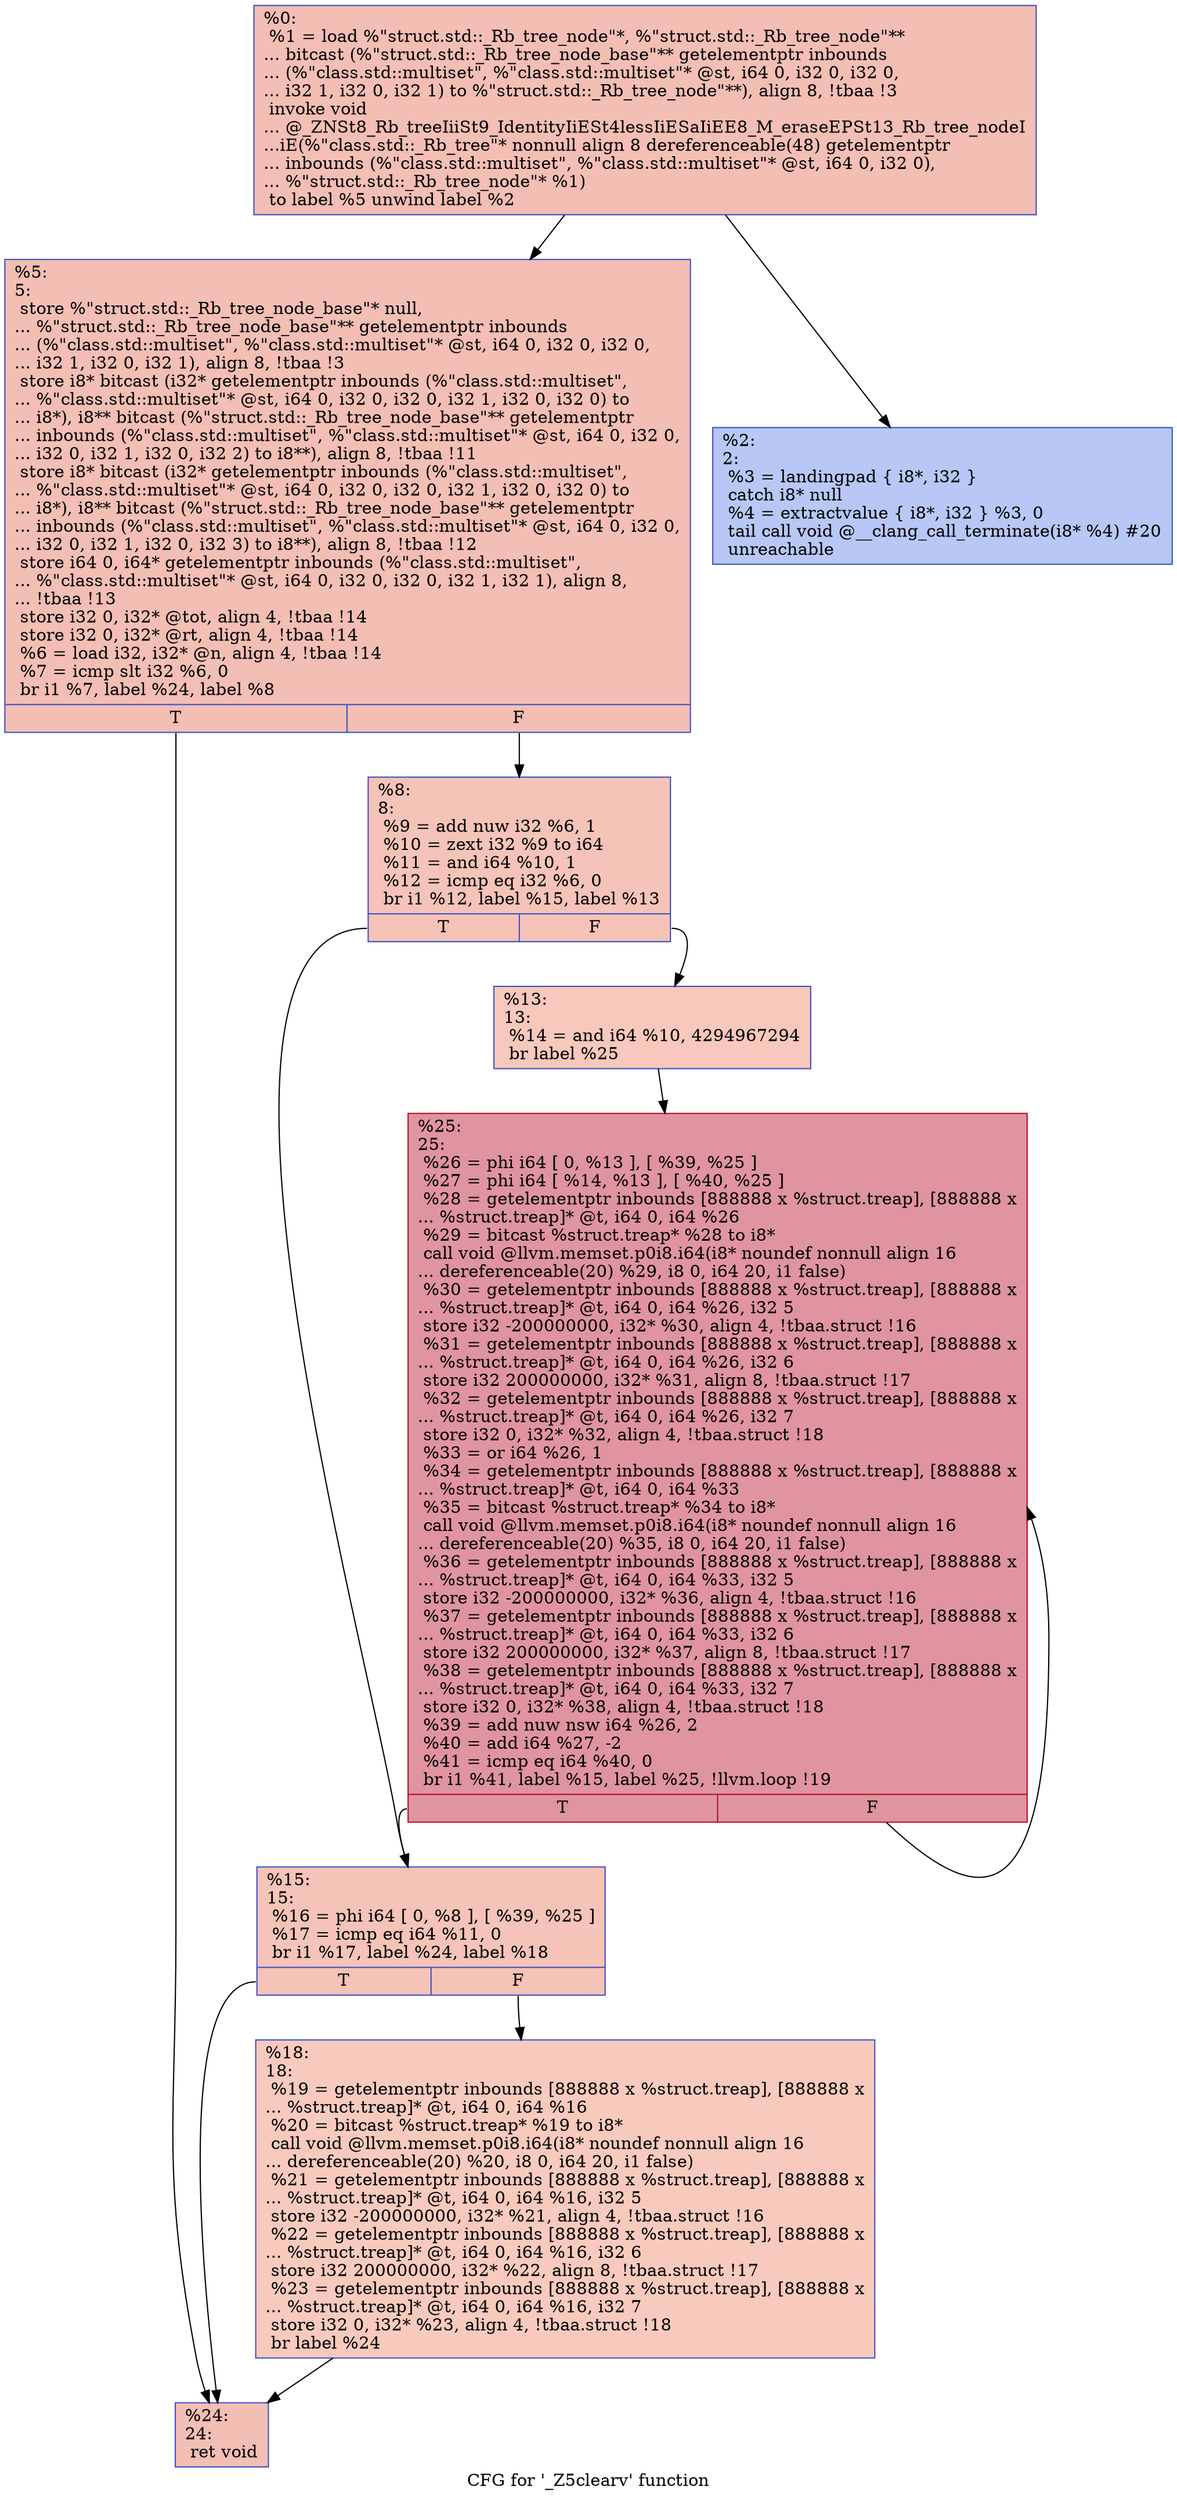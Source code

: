 digraph "CFG for '_Z5clearv' function" {
	label="CFG for '_Z5clearv' function";

	Node0x563365bf80e0 [shape=record,color="#3d50c3ff", style=filled, fillcolor="#e36c5570",label="{%0:\l  %1 = load %\"struct.std::_Rb_tree_node\"*, %\"struct.std::_Rb_tree_node\"**\l... bitcast (%\"struct.std::_Rb_tree_node_base\"** getelementptr inbounds\l... (%\"class.std::multiset\", %\"class.std::multiset\"* @st, i64 0, i32 0, i32 0,\l... i32 1, i32 0, i32 1) to %\"struct.std::_Rb_tree_node\"**), align 8, !tbaa !3\l  invoke void\l... @_ZNSt8_Rb_treeIiiSt9_IdentityIiESt4lessIiESaIiEE8_M_eraseEPSt13_Rb_tree_nodeI\l...iE(%\"class.std::_Rb_tree\"* nonnull align 8 dereferenceable(48) getelementptr\l... inbounds (%\"class.std::multiset\", %\"class.std::multiset\"* @st, i64 0, i32 0),\l... %\"struct.std::_Rb_tree_node\"* %1)\l          to label %5 unwind label %2\l}"];
	Node0x563365bf80e0 -> Node0x563365bf88a0;
	Node0x563365bf80e0 -> Node0x563365bf8930;
	Node0x563365bf8930 [shape=record,color="#3d50c3ff", style=filled, fillcolor="#5f7fe870",label="{%2:\l2:                                                \l  %3 = landingpad \{ i8*, i32 \}\l          catch i8* null\l  %4 = extractvalue \{ i8*, i32 \} %3, 0\l  tail call void @__clang_call_terminate(i8* %4) #20\l  unreachable\l}"];
	Node0x563365bf88a0 [shape=record,color="#3d50c3ff", style=filled, fillcolor="#e36c5570",label="{%5:\l5:                                                \l  store %\"struct.std::_Rb_tree_node_base\"* null,\l... %\"struct.std::_Rb_tree_node_base\"** getelementptr inbounds\l... (%\"class.std::multiset\", %\"class.std::multiset\"* @st, i64 0, i32 0, i32 0,\l... i32 1, i32 0, i32 1), align 8, !tbaa !3\l  store i8* bitcast (i32* getelementptr inbounds (%\"class.std::multiset\",\l... %\"class.std::multiset\"* @st, i64 0, i32 0, i32 0, i32 1, i32 0, i32 0) to\l... i8*), i8** bitcast (%\"struct.std::_Rb_tree_node_base\"** getelementptr\l... inbounds (%\"class.std::multiset\", %\"class.std::multiset\"* @st, i64 0, i32 0,\l... i32 0, i32 1, i32 0, i32 2) to i8**), align 8, !tbaa !11\l  store i8* bitcast (i32* getelementptr inbounds (%\"class.std::multiset\",\l... %\"class.std::multiset\"* @st, i64 0, i32 0, i32 0, i32 1, i32 0, i32 0) to\l... i8*), i8** bitcast (%\"struct.std::_Rb_tree_node_base\"** getelementptr\l... inbounds (%\"class.std::multiset\", %\"class.std::multiset\"* @st, i64 0, i32 0,\l... i32 0, i32 1, i32 0, i32 3) to i8**), align 8, !tbaa !12\l  store i64 0, i64* getelementptr inbounds (%\"class.std::multiset\",\l... %\"class.std::multiset\"* @st, i64 0, i32 0, i32 0, i32 1, i32 1), align 8,\l... !tbaa !13\l  store i32 0, i32* @tot, align 4, !tbaa !14\l  store i32 0, i32* @rt, align 4, !tbaa !14\l  %6 = load i32, i32* @n, align 4, !tbaa !14\l  %7 = icmp slt i32 %6, 0\l  br i1 %7, label %24, label %8\l|{<s0>T|<s1>F}}"];
	Node0x563365bf88a0:s0 -> Node0x563365bf9ab0;
	Node0x563365bf88a0:s1 -> Node0x563365bf9b40;
	Node0x563365bf9b40 [shape=record,color="#3d50c3ff", style=filled, fillcolor="#e8765c70",label="{%8:\l8:                                                \l  %9 = add nuw i32 %6, 1\l  %10 = zext i32 %9 to i64\l  %11 = and i64 %10, 1\l  %12 = icmp eq i32 %6, 0\l  br i1 %12, label %15, label %13\l|{<s0>T|<s1>F}}"];
	Node0x563365bf9b40:s0 -> Node0x563365bf8cf0;
	Node0x563365bf9b40:s1 -> Node0x563365bf9f30;
	Node0x563365bf9f30 [shape=record,color="#3d50c3ff", style=filled, fillcolor="#ed836670",label="{%13:\l13:                                               \l  %14 = and i64 %10, 4294967294\l  br label %25\l}"];
	Node0x563365bf9f30 -> Node0x563365bfa100;
	Node0x563365bf8cf0 [shape=record,color="#3d50c3ff", style=filled, fillcolor="#e8765c70",label="{%15:\l15:                                               \l  %16 = phi i64 [ 0, %8 ], [ %39, %25 ]\l  %17 = icmp eq i64 %11, 0\l  br i1 %17, label %24, label %18\l|{<s0>T|<s1>F}}"];
	Node0x563365bf8cf0:s0 -> Node0x563365bf9ab0;
	Node0x563365bf8cf0:s1 -> Node0x563365bfa350;
	Node0x563365bfa350 [shape=record,color="#3d50c3ff", style=filled, fillcolor="#ef886b70",label="{%18:\l18:                                               \l  %19 = getelementptr inbounds [888888 x %struct.treap], [888888 x\l... %struct.treap]* @t, i64 0, i64 %16\l  %20 = bitcast %struct.treap* %19 to i8*\l  call void @llvm.memset.p0i8.i64(i8* noundef nonnull align 16\l... dereferenceable(20) %20, i8 0, i64 20, i1 false)\l  %21 = getelementptr inbounds [888888 x %struct.treap], [888888 x\l... %struct.treap]* @t, i64 0, i64 %16, i32 5\l  store i32 -200000000, i32* %21, align 4, !tbaa.struct !16\l  %22 = getelementptr inbounds [888888 x %struct.treap], [888888 x\l... %struct.treap]* @t, i64 0, i64 %16, i32 6\l  store i32 200000000, i32* %22, align 8, !tbaa.struct !17\l  %23 = getelementptr inbounds [888888 x %struct.treap], [888888 x\l... %struct.treap]* @t, i64 0, i64 %16, i32 7\l  store i32 0, i32* %23, align 4, !tbaa.struct !18\l  br label %24\l}"];
	Node0x563365bfa350 -> Node0x563365bf9ab0;
	Node0x563365bf9ab0 [shape=record,color="#3d50c3ff", style=filled, fillcolor="#e36c5570",label="{%24:\l24:                                               \l  ret void\l}"];
	Node0x563365bfa100 [shape=record,color="#b70d28ff", style=filled, fillcolor="#b70d2870",label="{%25:\l25:                                               \l  %26 = phi i64 [ 0, %13 ], [ %39, %25 ]\l  %27 = phi i64 [ %14, %13 ], [ %40, %25 ]\l  %28 = getelementptr inbounds [888888 x %struct.treap], [888888 x\l... %struct.treap]* @t, i64 0, i64 %26\l  %29 = bitcast %struct.treap* %28 to i8*\l  call void @llvm.memset.p0i8.i64(i8* noundef nonnull align 16\l... dereferenceable(20) %29, i8 0, i64 20, i1 false)\l  %30 = getelementptr inbounds [888888 x %struct.treap], [888888 x\l... %struct.treap]* @t, i64 0, i64 %26, i32 5\l  store i32 -200000000, i32* %30, align 4, !tbaa.struct !16\l  %31 = getelementptr inbounds [888888 x %struct.treap], [888888 x\l... %struct.treap]* @t, i64 0, i64 %26, i32 6\l  store i32 200000000, i32* %31, align 8, !tbaa.struct !17\l  %32 = getelementptr inbounds [888888 x %struct.treap], [888888 x\l... %struct.treap]* @t, i64 0, i64 %26, i32 7\l  store i32 0, i32* %32, align 4, !tbaa.struct !18\l  %33 = or i64 %26, 1\l  %34 = getelementptr inbounds [888888 x %struct.treap], [888888 x\l... %struct.treap]* @t, i64 0, i64 %33\l  %35 = bitcast %struct.treap* %34 to i8*\l  call void @llvm.memset.p0i8.i64(i8* noundef nonnull align 16\l... dereferenceable(20) %35, i8 0, i64 20, i1 false)\l  %36 = getelementptr inbounds [888888 x %struct.treap], [888888 x\l... %struct.treap]* @t, i64 0, i64 %33, i32 5\l  store i32 -200000000, i32* %36, align 4, !tbaa.struct !16\l  %37 = getelementptr inbounds [888888 x %struct.treap], [888888 x\l... %struct.treap]* @t, i64 0, i64 %33, i32 6\l  store i32 200000000, i32* %37, align 8, !tbaa.struct !17\l  %38 = getelementptr inbounds [888888 x %struct.treap], [888888 x\l... %struct.treap]* @t, i64 0, i64 %33, i32 7\l  store i32 0, i32* %38, align 4, !tbaa.struct !18\l  %39 = add nuw nsw i64 %26, 2\l  %40 = add i64 %27, -2\l  %41 = icmp eq i64 %40, 0\l  br i1 %41, label %15, label %25, !llvm.loop !19\l|{<s0>T|<s1>F}}"];
	Node0x563365bfa100:s0 -> Node0x563365bf8cf0;
	Node0x563365bfa100:s1 -> Node0x563365bfa100;
}
